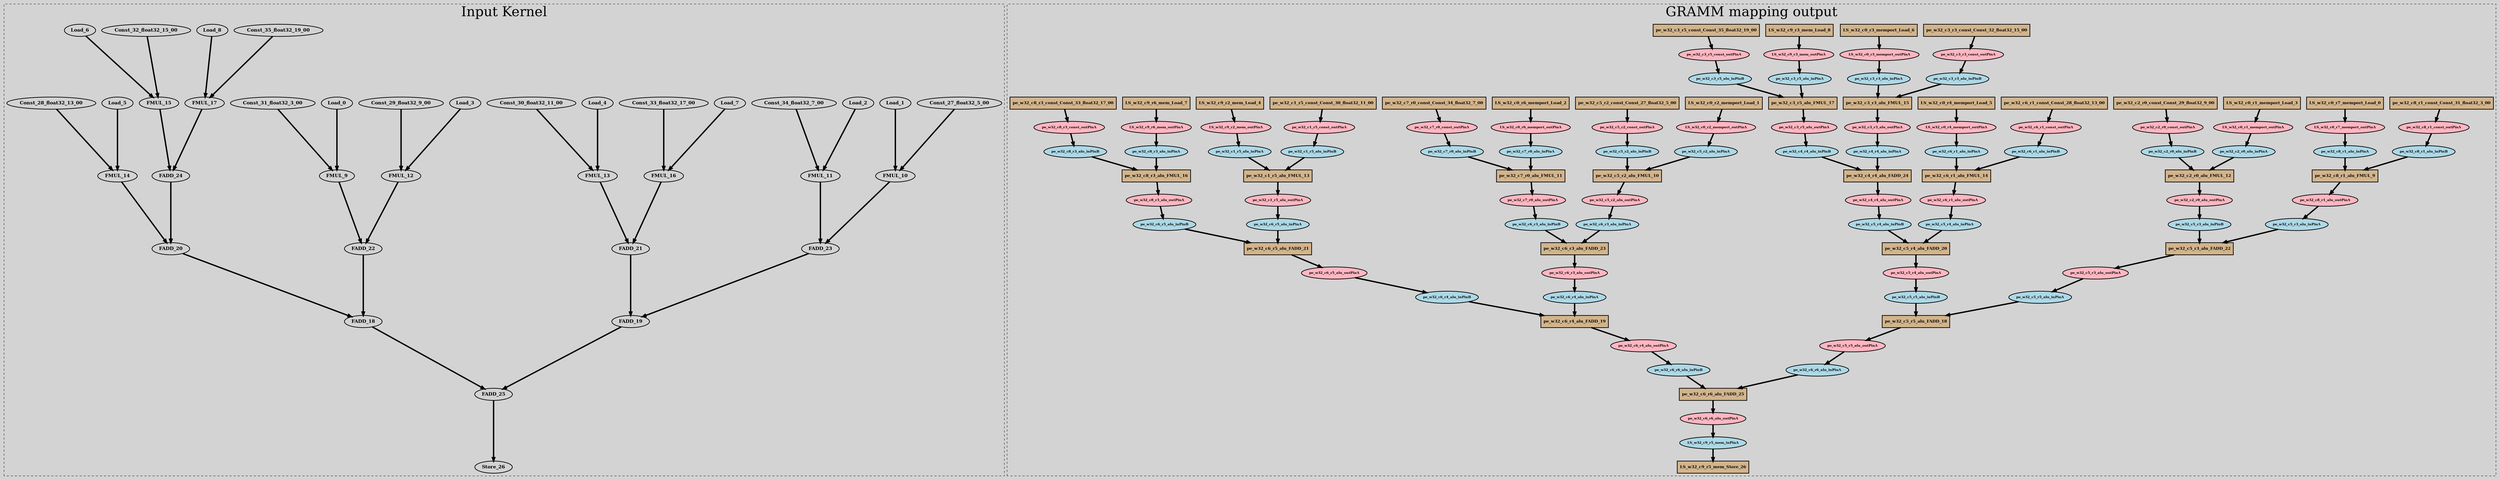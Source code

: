 digraph {
graph [bgcolor=lightgray];
 node [style=filled, fontname="times-bold", penwidth=2];
 edge [penwidth=4]; 
 splines=true; rankdir=TB;
subgraph cluster_1 {
 label = "Input Kernel"; fontsize = 40; style=dashed; 
 edge [minlen=3]
Const_27_float32_5_00;
Const_28_float32_13_00;
Const_29_float32_9_00;
Const_30_float32_11_00;
Const_31_float32_3_00;
Const_32_float32_15_00;
Const_33_float32_17_00;
Const_34_float32_7_00;
Const_35_float32_19_00;
FADD_18;
FADD_19;
FADD_20;
FADD_21;
FADD_22;
FADD_23;
FADD_24;
FADD_25;
FMUL_10;
FMUL_11;
FMUL_12;
FMUL_13;
FMUL_14;
FMUL_15;
FMUL_16;
FMUL_17;
FMUL_9;
Load_0;
Load_1;
Load_2;
Load_3;
Load_4;
Load_5;
Load_6;
Load_7;
Load_8;
Store_26;
  Load_0 -> FMUL_9;
  Load_1 -> FMUL_10;
  Load_2 -> FMUL_11;
  Load_3 -> FMUL_12;
  Load_4 -> FMUL_13;
  Load_5 -> FMUL_14;
  Load_6 -> FMUL_15;
  Load_7 -> FMUL_16;
  Load_8 -> FMUL_17;
  FMUL_9 -> FADD_22;
  FMUL_10 -> FADD_23;
  FMUL_11 -> FADD_23;
  FMUL_12 -> FADD_22;
  FMUL_13 -> FADD_21;
  FMUL_14 -> FADD_20;
  FMUL_15 -> FADD_24;
  FMUL_16 -> FADD_21;
  FMUL_17 -> FADD_24;
  FADD_25 -> Store_26;
  Const_27_float32_5_00 -> FMUL_10;
  Const_28_float32_13_00 -> FMUL_14;
  Const_29_float32_9_00 -> FMUL_12;
  Const_30_float32_11_00 -> FMUL_13;
  Const_31_float32_3_00 -> FMUL_9;
  Const_32_float32_15_00 -> FMUL_15;
  Const_33_float32_17_00 -> FMUL_16;
  Const_34_float32_7_00 -> FMUL_11;
  Const_35_float32_19_00 -> FMUL_17;
  FADD_24 -> FADD_20;
  FADD_23 -> FADD_19;
  FADD_22 -> FADD_18;
  FADD_21 -> FADD_19;
  FADD_20 -> FADD_18;
  FADD_19 -> FADD_25;
  FADD_18 -> FADD_25;
}
subgraph cluster_0 {
 label = "GRAMM mapping output"; fontsize = 40; style=dashed;
pe_w32_c8_r1_const_Const_31_float32_3_00 [shape="rectangle" width=0.5 fontsize=12 fillcolor="#D2B48C"]
pe_w32_c8_r1_const_Const_31_float32_3_00 -> pe_w32_c8_r1_const_outPinA
pe_w32_c8_r1_const_outPinA [shape="oval" width=0.1 fontsize=10 fillcolor="#FFB6C1"]
pe_w32_c8_r1_alu_FMUL_9 [shape="rectangle" width=0.5 fontsize=12 fillcolor="#D2B48C"]
pe_w32_c8_r1_alu_FMUL_9 -> pe_w32_c8_r1_alu_outPinA
pe_w32_c8_r1_alu_inPinA -> pe_w32_c8_r1_alu_FMUL_9
pe_w32_c8_r1_alu_inPinB -> pe_w32_c8_r1_alu_FMUL_9
pe_w32_c8_r1_alu_inPinA [shape="oval" width=0.1 fontsize=10 fillcolor="#ADD8E6"]
pe_w32_c8_r1_alu_inPinB [shape="oval" width=0.1 fontsize=10 fillcolor="#ADD8E6"]
pe_w32_c8_r1_alu_outPinA [shape="oval" width=0.1 fontsize=10 fillcolor="#FFB6C1"]
LS_w32_c0_r3_memport_outPinA [shape="oval" width=0.1 fontsize=10 fillcolor="#FFB6C1"]
pe_w32_c8_r3_const_Const_33_float32_17_00 [shape="rectangle" width=0.5 fontsize=12 fillcolor="#D2B48C"]
pe_w32_c8_r3_const_Const_33_float32_17_00 -> pe_w32_c8_r3_const_outPinA
pe_w32_c8_r3_const_outPinA [shape="oval" width=0.1 fontsize=10 fillcolor="#FFB6C1"]
pe_w32_c8_r3_alu_FMUL_16 [shape="rectangle" width=0.5 fontsize=12 fillcolor="#D2B48C"]
pe_w32_c8_r3_alu_FMUL_16 -> pe_w32_c8_r3_alu_outPinA
pe_w32_c8_r3_alu_inPinA -> pe_w32_c8_r3_alu_FMUL_16
pe_w32_c8_r3_alu_inPinB -> pe_w32_c8_r3_alu_FMUL_16
pe_w32_c8_r3_alu_inPinA [shape="oval" width=0.1 fontsize=10 fillcolor="#ADD8E6"]
pe_w32_c8_r3_alu_inPinB [shape="oval" width=0.1 fontsize=10 fillcolor="#ADD8E6"]
pe_w32_c8_r3_alu_outPinA [shape="oval" width=0.1 fontsize=10 fillcolor="#FFB6C1"]
LS_w32_c0_r4_memport_Load_5 [shape="rectangle" width=0.5 fontsize=12 fillcolor="#D2B48C"]
LS_w32_c0_r4_memport_Load_5 -> LS_w32_c0_r4_memport_outPinA
LS_w32_c0_r4_memport_outPinA [shape="oval" width=0.1 fontsize=10 fillcolor="#FFB6C1"]
pe_w32_c1_r5_const_Const_30_float32_11_00 [shape="rectangle" width=0.5 fontsize=12 fillcolor="#D2B48C"]
pe_w32_c1_r5_const_Const_30_float32_11_00 -> pe_w32_c1_r5_const_outPinA
pe_w32_c1_r5_const_outPinA [shape="oval" width=0.1 fontsize=10 fillcolor="#FFB6C1"]
pe_w32_c1_r5_alu_FMUL_13 [shape="rectangle" width=0.5 fontsize=12 fillcolor="#D2B48C"]
pe_w32_c1_r5_alu_FMUL_13 -> pe_w32_c1_r5_alu_outPinA
pe_w32_c1_r5_alu_inPinA -> pe_w32_c1_r5_alu_FMUL_13
pe_w32_c1_r5_alu_inPinB -> pe_w32_c1_r5_alu_FMUL_13
pe_w32_c1_r5_alu_inPinA [shape="oval" width=0.1 fontsize=10 fillcolor="#ADD8E6"]
pe_w32_c1_r5_alu_inPinB [shape="oval" width=0.1 fontsize=10 fillcolor="#ADD8E6"]
pe_w32_c1_r5_alu_outPinA [shape="oval" width=0.1 fontsize=10 fillcolor="#FFB6C1"]
LS_w32_c0_r6_memport_Load_2 [shape="rectangle" width=0.5 fontsize=12 fillcolor="#D2B48C"]
LS_w32_c0_r6_memport_Load_2 -> LS_w32_c0_r6_memport_outPinA
LS_w32_c0_r6_memport_outPinA [shape="oval" width=0.1 fontsize=10 fillcolor="#FFB6C1"]
pe_w32_c2_r0_const_Const_29_float32_9_00 [shape="rectangle" width=0.5 fontsize=12 fillcolor="#D2B48C"]
pe_w32_c2_r0_const_Const_29_float32_9_00 -> pe_w32_c2_r0_const_outPinA
pe_w32_c2_r0_const_outPinA [shape="oval" width=0.1 fontsize=10 fillcolor="#FFB6C1"]
pe_w32_c2_r0_alu_FMUL_12 [shape="rectangle" width=0.5 fontsize=12 fillcolor="#D2B48C"]
pe_w32_c2_r0_alu_FMUL_12 -> pe_w32_c2_r0_alu_outPinA
pe_w32_c2_r0_alu_inPinA -> pe_w32_c2_r0_alu_FMUL_12
pe_w32_c2_r0_alu_inPinB -> pe_w32_c2_r0_alu_FMUL_12
pe_w32_c2_r0_alu_inPinA [shape="oval" width=0.1 fontsize=10 fillcolor="#ADD8E6"]
pe_w32_c2_r0_alu_inPinB [shape="oval" width=0.1 fontsize=10 fillcolor="#ADD8E6"]
pe_w32_c2_r0_alu_outPinA [shape="oval" width=0.1 fontsize=10 fillcolor="#FFB6C1"]
LS_w32_c0_r7_memport_Load_0 [shape="rectangle" width=0.5 fontsize=12 fillcolor="#D2B48C"]
LS_w32_c0_r7_memport_Load_0 -> LS_w32_c0_r7_memport_outPinA
LS_w32_c0_r7_memport_outPinA [shape="oval" width=0.1 fontsize=10 fillcolor="#FFB6C1"]
LS_w32_c0_r1_memport_Load_3 [shape="rectangle" width=0.5 fontsize=12 fillcolor="#D2B48C"]
LS_w32_c0_r1_memport_Load_3 -> LS_w32_c0_r1_memport_outPinA
LS_w32_c9_r2_mem_Load_4 [shape="rectangle" width=0.5 fontsize=12 fillcolor="#D2B48C"]
LS_w32_c9_r2_mem_Load_4 -> LS_w32_c9_r2_mem_outPinA
LS_w32_c9_r2_mem_outPinA [shape="oval" width=0.1 fontsize=10 fillcolor="#FFB6C1"]
LS_w32_c9_r3_mem_Load_8 [shape="rectangle" width=0.5 fontsize=12 fillcolor="#D2B48C"]
LS_w32_c9_r3_mem_Load_8 -> LS_w32_c9_r3_mem_outPinA
LS_w32_c9_r3_mem_outPinA [shape="oval" width=0.1 fontsize=10 fillcolor="#FFB6C1"]
LS_w32_c9_r5_mem_Store_26 [shape="rectangle" width=0.5 fontsize=12 fillcolor="#D2B48C"]
LS_w32_c9_r5_mem_inPinA -> LS_w32_c9_r5_mem_Store_26
LS_w32_c9_r5_mem_inPinA [shape="oval" width=0.1 fontsize=10 fillcolor="#ADD8E6"]
pe_w32_c3_r3_const_Const_32_float32_15_00 [shape="rectangle" width=0.5 fontsize=12 fillcolor="#D2B48C"]
pe_w32_c3_r3_const_Const_32_float32_15_00 -> pe_w32_c3_r3_const_outPinA
pe_w32_c3_r3_const_outPinA [shape="oval" width=0.1 fontsize=10 fillcolor="#FFB6C1"]
pe_w32_c3_r3_alu_FMUL_15 [shape="rectangle" width=0.5 fontsize=12 fillcolor="#D2B48C"]
pe_w32_c3_r3_alu_FMUL_15 -> pe_w32_c3_r3_alu_outPinA
pe_w32_c3_r3_alu_inPinA -> pe_w32_c3_r3_alu_FMUL_15
pe_w32_c3_r3_alu_inPinB -> pe_w32_c3_r3_alu_FMUL_15
pe_w32_c3_r3_alu_inPinA [shape="oval" width=0.1 fontsize=10 fillcolor="#ADD8E6"]
pe_w32_c3_r3_alu_inPinB [shape="oval" width=0.1 fontsize=10 fillcolor="#ADD8E6"]
pe_w32_c3_r3_alu_outPinA [shape="oval" width=0.1 fontsize=10 fillcolor="#FFB6C1"]
LS_w32_c9_r6_mem_Load_7 [shape="rectangle" width=0.5 fontsize=12 fillcolor="#D2B48C"]
LS_w32_c9_r6_mem_Load_7 -> LS_w32_c9_r6_mem_outPinA
pe_w32_c3_r5_const_Const_35_float32_19_00 [shape="rectangle" width=0.5 fontsize=12 fillcolor="#D2B48C"]
pe_w32_c3_r5_const_Const_35_float32_19_00 -> pe_w32_c3_r5_const_outPinA
pe_w32_c3_r5_const_outPinA [shape="oval" width=0.1 fontsize=10 fillcolor="#FFB6C1"]
LS_w32_c9_r6_mem_outPinA [shape="oval" width=0.1 fontsize=10 fillcolor="#FFB6C1"]
pe_w32_c3_r5_alu_FMUL_17 [shape="rectangle" width=0.5 fontsize=12 fillcolor="#D2B48C"]
pe_w32_c3_r5_alu_FMUL_17 -> pe_w32_c3_r5_alu_outPinA
pe_w32_c3_r5_alu_inPinA -> pe_w32_c3_r5_alu_FMUL_17
pe_w32_c3_r5_alu_inPinB -> pe_w32_c3_r5_alu_FMUL_17
pe_w32_c3_r5_alu_inPinA [shape="oval" width=0.1 fontsize=10 fillcolor="#ADD8E6"]
pe_w32_c3_r5_alu_inPinB [shape="oval" width=0.1 fontsize=10 fillcolor="#ADD8E6"]
pe_w32_c3_r5_alu_outPinA [shape="oval" width=0.1 fontsize=10 fillcolor="#FFB6C1"]
LS_w32_c0_r1_memport_outPinA [shape="oval" width=0.1 fontsize=10 fillcolor="#FFB6C1"]
pe_w32_c4_r4_alu_FADD_24 [shape="rectangle" width=0.5 fontsize=12 fillcolor="#D2B48C"]
pe_w32_c4_r4_alu_FADD_24 -> pe_w32_c4_r4_alu_outPinA
pe_w32_c4_r4_alu_inPinA -> pe_w32_c4_r4_alu_FADD_24
pe_w32_c4_r4_alu_inPinB -> pe_w32_c4_r4_alu_FADD_24
pe_w32_c4_r4_alu_inPinA [shape="oval" width=0.1 fontsize=10 fillcolor="#ADD8E6"]
pe_w32_c4_r4_alu_inPinB [shape="oval" width=0.1 fontsize=10 fillcolor="#ADD8E6"]
pe_w32_c4_r4_alu_outPinA [shape="oval" width=0.1 fontsize=10 fillcolor="#FFB6C1"]
LS_w32_c0_r2_memport_Load_1 [shape="rectangle" width=0.5 fontsize=12 fillcolor="#D2B48C"]
LS_w32_c0_r2_memport_Load_1 -> LS_w32_c0_r2_memport_outPinA
pe_w32_c5_r2_const_Const_27_float32_5_00 [shape="rectangle" width=0.5 fontsize=12 fillcolor="#D2B48C"]
pe_w32_c5_r2_const_Const_27_float32_5_00 -> pe_w32_c5_r2_const_outPinA
pe_w32_c5_r2_const_outPinA [shape="oval" width=0.1 fontsize=10 fillcolor="#FFB6C1"]
pe_w32_c5_r2_alu_FMUL_10 [shape="rectangle" width=0.5 fontsize=12 fillcolor="#D2B48C"]
pe_w32_c5_r2_alu_FMUL_10 -> pe_w32_c5_r2_alu_outPinA
pe_w32_c5_r2_alu_inPinA -> pe_w32_c5_r2_alu_FMUL_10
pe_w32_c5_r2_alu_inPinB -> pe_w32_c5_r2_alu_FMUL_10
pe_w32_c5_r2_alu_inPinA [shape="oval" width=0.1 fontsize=10 fillcolor="#ADD8E6"]
pe_w32_c5_r2_alu_inPinB [shape="oval" width=0.1 fontsize=10 fillcolor="#ADD8E6"]
pe_w32_c5_r2_alu_outPinA [shape="oval" width=0.1 fontsize=10 fillcolor="#FFB6C1"]
pe_w32_c5_r3_alu_FADD_22 [shape="rectangle" width=0.5 fontsize=12 fillcolor="#D2B48C"]
pe_w32_c5_r3_alu_FADD_22 -> pe_w32_c5_r3_alu_outPinA
pe_w32_c5_r3_alu_inPinA -> pe_w32_c5_r3_alu_FADD_22
pe_w32_c5_r3_alu_inPinB -> pe_w32_c5_r3_alu_FADD_22
pe_w32_c5_r3_alu_inPinA [shape="oval" width=0.1 fontsize=10 fillcolor="#ADD8E6"]
pe_w32_c5_r3_alu_inPinB [shape="oval" width=0.1 fontsize=10 fillcolor="#ADD8E6"]
pe_w32_c5_r3_alu_outPinA [shape="oval" width=0.1 fontsize=10 fillcolor="#FFB6C1"]
pe_w32_c5_r4_alu_FADD_20 [shape="rectangle" width=0.5 fontsize=12 fillcolor="#D2B48C"]
pe_w32_c5_r4_alu_FADD_20 -> pe_w32_c5_r4_alu_outPinA
pe_w32_c5_r4_alu_inPinA -> pe_w32_c5_r4_alu_FADD_20
pe_w32_c5_r4_alu_inPinB -> pe_w32_c5_r4_alu_FADD_20
pe_w32_c5_r4_alu_inPinA [shape="oval" width=0.1 fontsize=10 fillcolor="#ADD8E6"]
pe_w32_c5_r4_alu_inPinB [shape="oval" width=0.1 fontsize=10 fillcolor="#ADD8E6"]
pe_w32_c5_r4_alu_outPinA [shape="oval" width=0.1 fontsize=10 fillcolor="#FFB6C1"]
pe_w32_c5_r5_alu_FADD_18 [shape="rectangle" width=0.5 fontsize=12 fillcolor="#D2B48C"]
pe_w32_c5_r5_alu_FADD_18 -> pe_w32_c5_r5_alu_outPinA
pe_w32_c5_r5_alu_inPinA -> pe_w32_c5_r5_alu_FADD_18
pe_w32_c5_r5_alu_inPinB -> pe_w32_c5_r5_alu_FADD_18
pe_w32_c5_r5_alu_inPinA [shape="oval" width=0.1 fontsize=10 fillcolor="#ADD8E6"]
pe_w32_c5_r5_alu_inPinB [shape="oval" width=0.1 fontsize=10 fillcolor="#ADD8E6"]
pe_w32_c5_r5_alu_outPinA [shape="oval" width=0.1 fontsize=10 fillcolor="#FFB6C1"]
pe_w32_c6_r1_const_Const_28_float32_13_00 [shape="rectangle" width=0.5 fontsize=12 fillcolor="#D2B48C"]
pe_w32_c6_r1_const_Const_28_float32_13_00 -> pe_w32_c6_r1_const_outPinA
pe_w32_c6_r1_const_outPinA [shape="oval" width=0.1 fontsize=10 fillcolor="#FFB6C1"]
LS_w32_c0_r2_memport_outPinA [shape="oval" width=0.1 fontsize=10 fillcolor="#FFB6C1"]
pe_w32_c6_r1_alu_FMUL_14 [shape="rectangle" width=0.5 fontsize=12 fillcolor="#D2B48C"]
pe_w32_c6_r1_alu_FMUL_14 -> pe_w32_c6_r1_alu_outPinA
pe_w32_c6_r1_alu_inPinA -> pe_w32_c6_r1_alu_FMUL_14
pe_w32_c6_r1_alu_inPinB -> pe_w32_c6_r1_alu_FMUL_14
pe_w32_c6_r1_alu_inPinA [shape="oval" width=0.1 fontsize=10 fillcolor="#ADD8E6"]
pe_w32_c6_r1_alu_inPinB [shape="oval" width=0.1 fontsize=10 fillcolor="#ADD8E6"]
pe_w32_c6_r1_alu_outPinA [shape="oval" width=0.1 fontsize=10 fillcolor="#FFB6C1"]
pe_w32_c6_r3_alu_FADD_23 [shape="rectangle" width=0.5 fontsize=12 fillcolor="#D2B48C"]
pe_w32_c6_r3_alu_FADD_23 -> pe_w32_c6_r3_alu_outPinA
pe_w32_c6_r3_alu_inPinA -> pe_w32_c6_r3_alu_FADD_23
pe_w32_c6_r3_alu_inPinB -> pe_w32_c6_r3_alu_FADD_23
pe_w32_c6_r3_alu_inPinA [shape="oval" width=0.1 fontsize=10 fillcolor="#ADD8E6"]
pe_w32_c6_r3_alu_inPinB [shape="oval" width=0.1 fontsize=10 fillcolor="#ADD8E6"]
pe_w32_c6_r3_alu_outPinA [shape="oval" width=0.1 fontsize=10 fillcolor="#FFB6C1"]
pe_w32_c6_r4_alu_FADD_19 [shape="rectangle" width=0.5 fontsize=12 fillcolor="#D2B48C"]
pe_w32_c6_r4_alu_FADD_19 -> pe_w32_c6_r4_alu_outPinA
pe_w32_c6_r4_alu_inPinA -> pe_w32_c6_r4_alu_FADD_19
pe_w32_c6_r4_alu_inPinB -> pe_w32_c6_r4_alu_FADD_19
pe_w32_c6_r4_alu_inPinA [shape="oval" width=0.1 fontsize=10 fillcolor="#ADD8E6"]
pe_w32_c6_r4_alu_inPinB [shape="oval" width=0.1 fontsize=10 fillcolor="#ADD8E6"]
pe_w32_c6_r4_alu_outPinA [shape="oval" width=0.1 fontsize=10 fillcolor="#FFB6C1"]
pe_w32_c6_r5_alu_FADD_21 [shape="rectangle" width=0.5 fontsize=12 fillcolor="#D2B48C"]
pe_w32_c6_r5_alu_FADD_21 -> pe_w32_c6_r5_alu_outPinA
pe_w32_c6_r5_alu_inPinA -> pe_w32_c6_r5_alu_FADD_21
pe_w32_c6_r5_alu_inPinB -> pe_w32_c6_r5_alu_FADD_21
pe_w32_c6_r5_alu_inPinA [shape="oval" width=0.1 fontsize=10 fillcolor="#ADD8E6"]
pe_w32_c6_r5_alu_inPinB [shape="oval" width=0.1 fontsize=10 fillcolor="#ADD8E6"]
pe_w32_c6_r5_alu_outPinA [shape="oval" width=0.1 fontsize=10 fillcolor="#FFB6C1"]
pe_w32_c6_r6_alu_FADD_25 [shape="rectangle" width=0.5 fontsize=12 fillcolor="#D2B48C"]
pe_w32_c6_r6_alu_FADD_25 -> pe_w32_c6_r6_alu_outPinA
pe_w32_c6_r6_alu_inPinA -> pe_w32_c6_r6_alu_FADD_25
pe_w32_c6_r6_alu_inPinB -> pe_w32_c6_r6_alu_FADD_25
pe_w32_c6_r6_alu_inPinA [shape="oval" width=0.1 fontsize=10 fillcolor="#ADD8E6"]
pe_w32_c6_r6_alu_inPinB [shape="oval" width=0.1 fontsize=10 fillcolor="#ADD8E6"]
pe_w32_c6_r6_alu_outPinA [shape="oval" width=0.1 fontsize=10 fillcolor="#FFB6C1"]
LS_w32_c0_r3_memport_Load_6 [shape="rectangle" width=0.5 fontsize=12 fillcolor="#D2B48C"]
LS_w32_c0_r3_memport_Load_6 -> LS_w32_c0_r3_memport_outPinA
pe_w32_c7_r0_const_Const_34_float32_7_00 [shape="rectangle" width=0.5 fontsize=12 fillcolor="#D2B48C"]
pe_w32_c7_r0_const_Const_34_float32_7_00 -> pe_w32_c7_r0_const_outPinA
pe_w32_c7_r0_const_outPinA [shape="oval" width=0.1 fontsize=10 fillcolor="#FFB6C1"]
pe_w32_c7_r0_alu_FMUL_11 [shape="rectangle" width=0.5 fontsize=12 fillcolor="#D2B48C"]
pe_w32_c7_r0_alu_FMUL_11 -> pe_w32_c7_r0_alu_outPinA
pe_w32_c7_r0_alu_inPinA -> pe_w32_c7_r0_alu_FMUL_11
pe_w32_c7_r0_alu_inPinB -> pe_w32_c7_r0_alu_FMUL_11
pe_w32_c7_r0_alu_inPinA [shape="oval" width=0.1 fontsize=10 fillcolor="#ADD8E6"]
pe_w32_c7_r0_alu_inPinB [shape="oval" width=0.1 fontsize=10 fillcolor="#ADD8E6"]
pe_w32_c7_r0_alu_outPinA [shape="oval" width=0.1 fontsize=10 fillcolor="#FFB6C1"]
pe_w32_c5_r2_const_outPinA -> pe_w32_c5_r2_alu_inPinB
pe_w32_c6_r1_const_outPinA -> pe_w32_c6_r1_alu_inPinB
pe_w32_c2_r0_const_outPinA -> pe_w32_c2_r0_alu_inPinB
pe_w32_c1_r5_const_outPinA -> pe_w32_c1_r5_alu_inPinB
pe_w32_c8_r1_const_outPinA -> pe_w32_c8_r1_alu_inPinB
pe_w32_c3_r3_const_outPinA -> pe_w32_c3_r3_alu_inPinB
pe_w32_c8_r3_const_outPinA -> pe_w32_c8_r3_alu_inPinB
pe_w32_c7_r0_const_outPinA -> pe_w32_c7_r0_alu_inPinB
pe_w32_c3_r5_const_outPinA -> pe_w32_c3_r5_alu_inPinB
pe_w32_c5_r5_alu_outPinA -> pe_w32_c6_r6_alu_inPinA
pe_w32_c6_r4_alu_outPinA -> pe_w32_c6_r6_alu_inPinB
pe_w32_c5_r4_alu_outPinA -> pe_w32_c5_r5_alu_inPinB
pe_w32_c6_r5_alu_outPinA -> pe_w32_c6_r4_alu_inPinB
pe_w32_c5_r3_alu_outPinA -> pe_w32_c5_r5_alu_inPinA
pe_w32_c6_r3_alu_outPinA -> pe_w32_c6_r4_alu_inPinA
pe_w32_c4_r4_alu_outPinA -> pe_w32_c5_r4_alu_inPinB
pe_w32_c6_r6_alu_outPinA -> LS_w32_c9_r5_mem_inPinA
pe_w32_c5_r2_alu_outPinA -> pe_w32_c6_r3_alu_inPinA
pe_w32_c7_r0_alu_outPinA -> pe_w32_c6_r3_alu_inPinB
pe_w32_c2_r0_alu_outPinA -> pe_w32_c5_r3_alu_inPinB
pe_w32_c1_r5_alu_outPinA -> pe_w32_c6_r5_alu_inPinA
pe_w32_c6_r1_alu_outPinA -> pe_w32_c5_r4_alu_inPinA
pe_w32_c3_r3_alu_outPinA -> pe_w32_c4_r4_alu_inPinA
pe_w32_c8_r3_alu_outPinA -> pe_w32_c6_r5_alu_inPinB
pe_w32_c3_r5_alu_outPinA -> pe_w32_c4_r4_alu_inPinB
pe_w32_c8_r1_alu_outPinA -> pe_w32_c5_r3_alu_inPinA
LS_w32_c0_r7_memport_outPinA -> pe_w32_c8_r1_alu_inPinA
LS_w32_c0_r2_memport_outPinA -> pe_w32_c5_r2_alu_inPinA
LS_w32_c0_r6_memport_outPinA -> pe_w32_c7_r0_alu_inPinA
LS_w32_c0_r1_memport_outPinA -> pe_w32_c2_r0_alu_inPinA
LS_w32_c9_r2_mem_outPinA -> pe_w32_c1_r5_alu_inPinA
LS_w32_c0_r4_memport_outPinA -> pe_w32_c6_r1_alu_inPinA
LS_w32_c0_r3_memport_outPinA -> pe_w32_c3_r3_alu_inPinA
LS_w32_c9_r6_mem_outPinA -> pe_w32_c8_r3_alu_inPinA
LS_w32_c9_r3_mem_outPinA -> pe_w32_c3_r5_alu_inPinA
}
}
